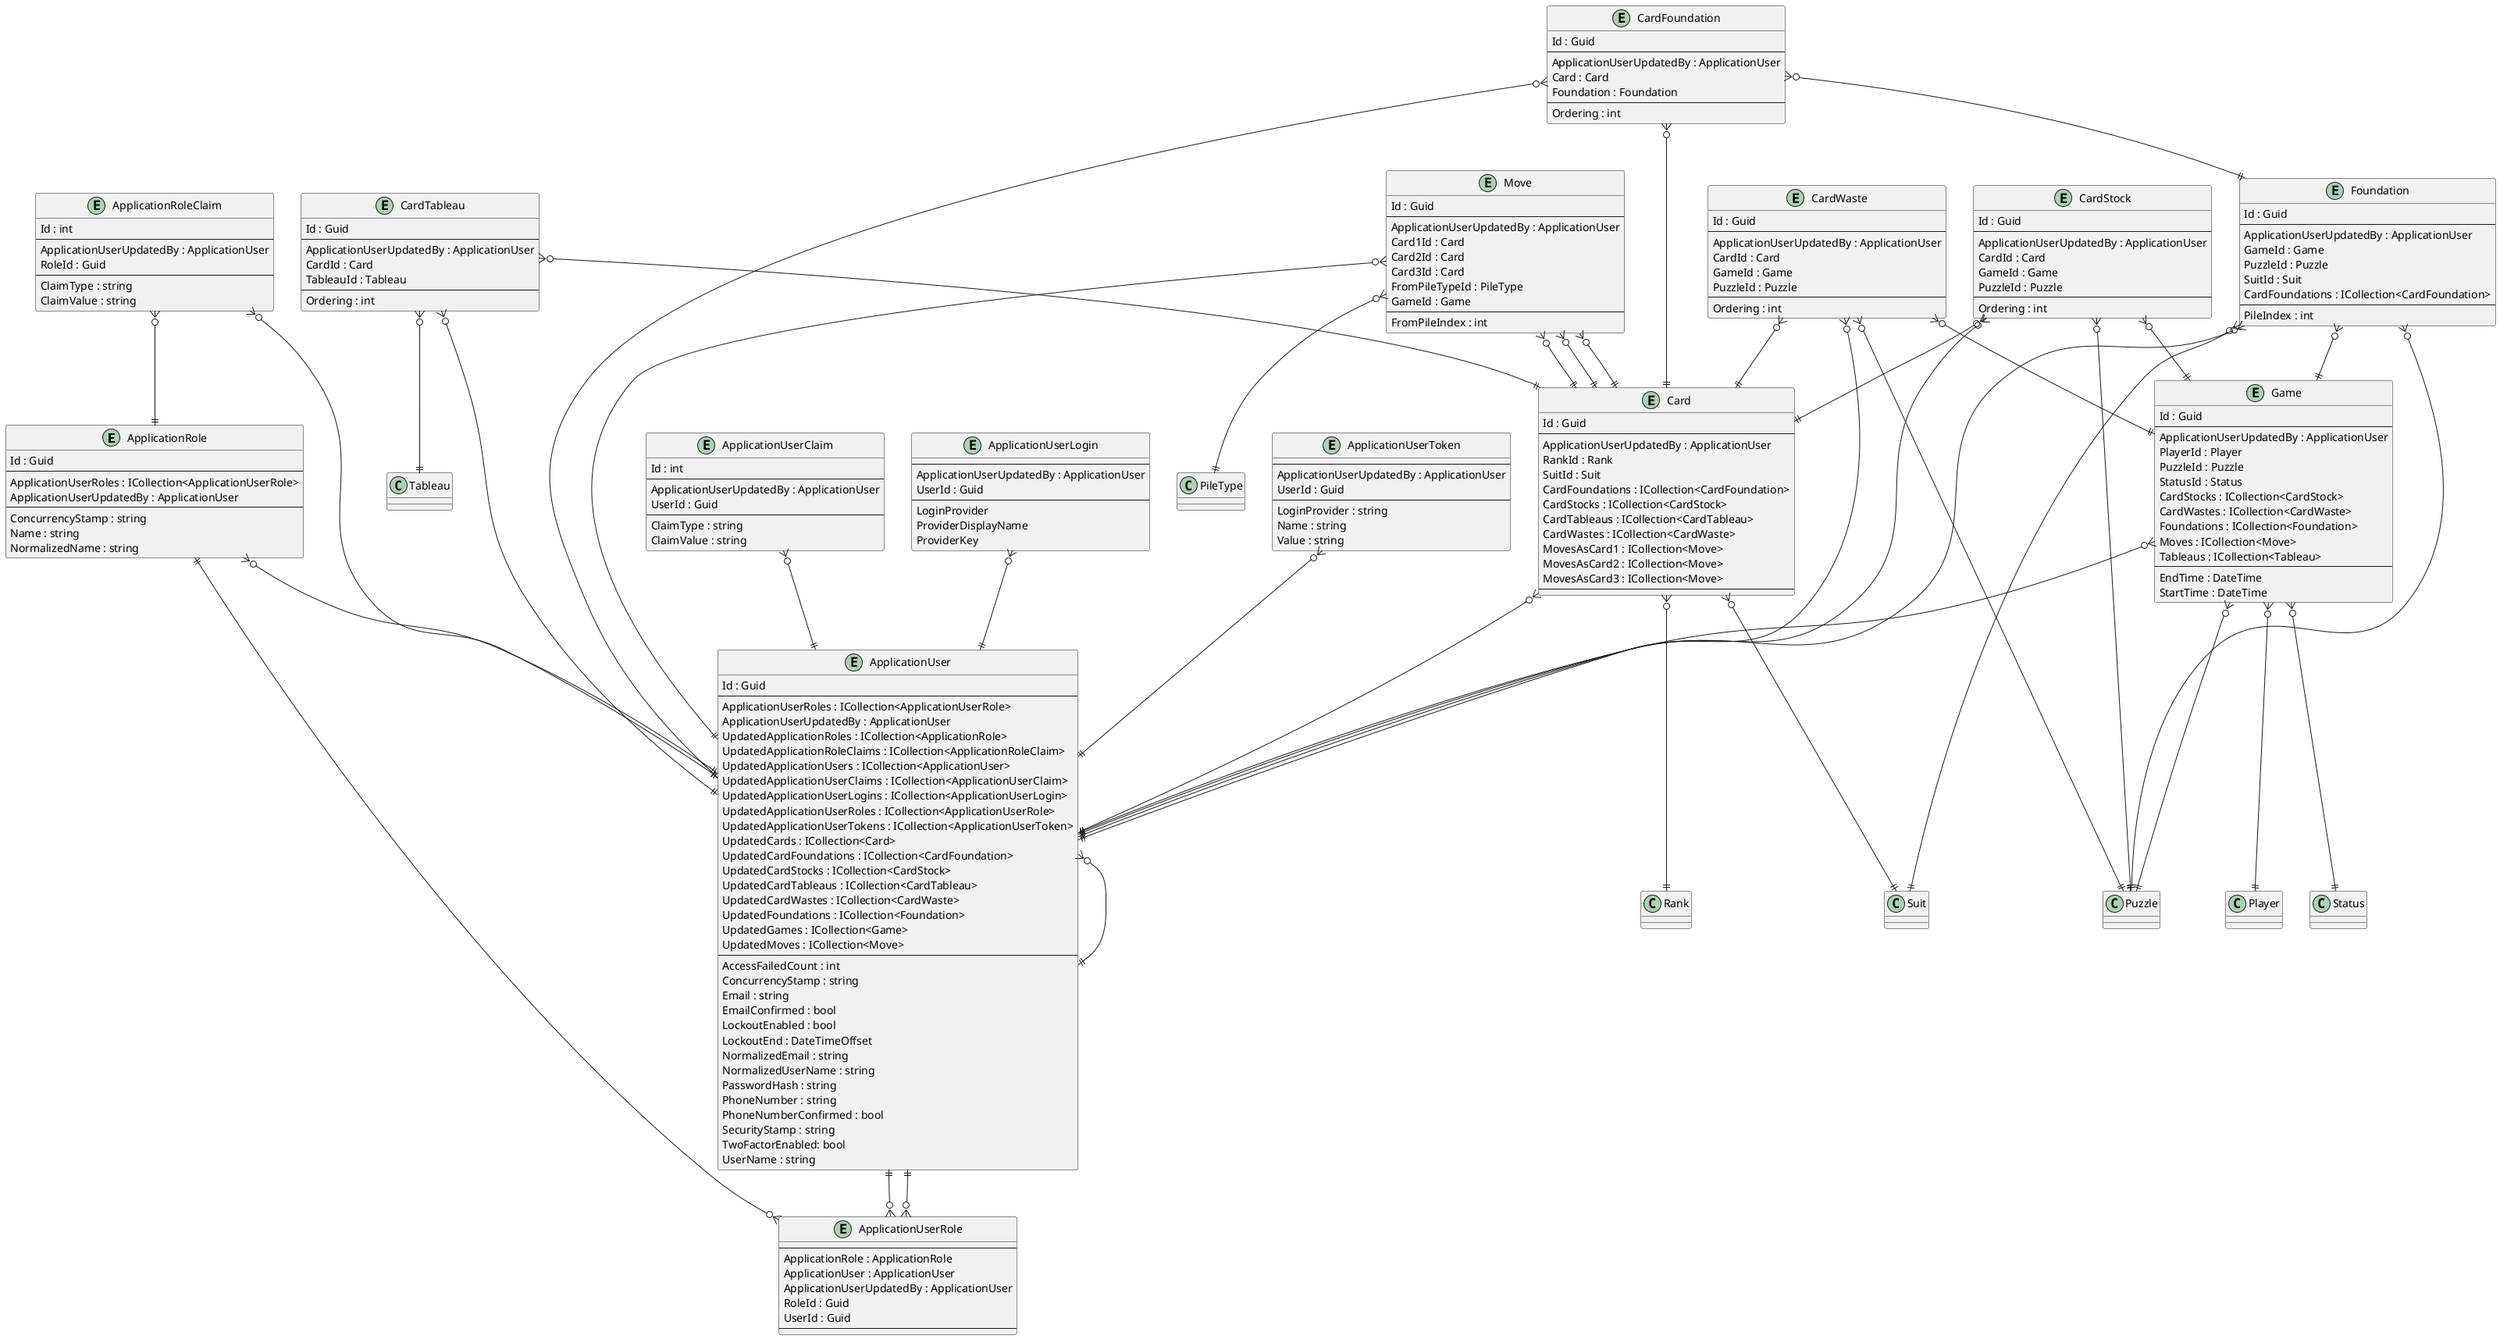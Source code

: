 @startuml

entity ApplicationRole {
    Id : Guid
    --
    ApplicationUserRoles : ICollection<ApplicationUserRole>
    ApplicationUserUpdatedBy : ApplicationUser
    --
    ConcurrencyStamp : string
    Name : string
    NormalizedName : string
}

entity ApplicationRoleClaim {
    Id : int
    --
    ApplicationUserUpdatedBy : ApplicationUser
    RoleId : Guid
    --
    ClaimType : string
    ClaimValue : string
}

entity ApplicationUser {
    Id : Guid
    --
    ApplicationUserRoles : ICollection<ApplicationUserRole>
    ApplicationUserUpdatedBy : ApplicationUser
    UpdatedApplicationRoles : ICollection<ApplicationRole>
    UpdatedApplicationRoleClaims : ICollection<ApplicationRoleClaim>
    UpdatedApplicationUsers : ICollection<ApplicationUser>
    UpdatedApplicationUserClaims : ICollection<ApplicationUserClaim>
    UpdatedApplicationUserLogins : ICollection<ApplicationUserLogin>
    UpdatedApplicationUserRoles : ICollection<ApplicationUserRole>
    UpdatedApplicationUserTokens : ICollection<ApplicationUserToken>
    UpdatedCards : ICollection<Card>
    UpdatedCardFoundations : ICollection<CardFoundation>
    UpdatedCardStocks : ICollection<CardStock>
    UpdatedCardTableaus : ICollection<CardTableau>
    UpdatedCardWastes : ICollection<CardWaste>
    UpdatedFoundations : ICollection<Foundation>
    UpdatedGames : ICollection<Game>
    UpdatedMoves : ICollection<Move>
    ' ApplicationUserKeyCodePlaceholder
    --
    AccessFailedCount : int
    ConcurrencyStamp : string
    Email : string
    EmailConfirmed : bool
    LockoutEnabled : bool
    LockoutEnd : DateTimeOffset
    NormalizedEmail : string
    NormalizedUserName : string
    PasswordHash : string
    PhoneNumber : string
    PhoneNumberConfirmed : bool
    SecurityStamp : string
    TwoFactorEnabled: bool
    UserName : string
}

entity ApplicationUserClaim {
    Id : int
    --
    ApplicationUserUpdatedBy : ApplicationUser
    UserId : Guid
    --
    ClaimType : string
    ClaimValue : string
}

entity ApplicationUserLogin {
    --
    ApplicationUserUpdatedBy : ApplicationUser
    UserId : Guid
    --
    LoginProvider
    ProviderDisplayName
    ProviderKey
}

entity ApplicationUserRole {
    --
    ApplicationRole : ApplicationRole
    ApplicationUser : ApplicationUser
    ApplicationUserUpdatedBy : ApplicationUser
    RoleId : Guid
    UserId : Guid
    --
}

entity ApplicationUserToken {
    --
    ApplicationUserUpdatedBy : ApplicationUser
    UserId : Guid
    --
    LoginProvider : string
    Name : string
    Value : string
}

entity Card {
    Id : Guid
    --
    ApplicationUserUpdatedBy : ApplicationUser
    RankId : Rank
    SuitId : Suit
    CardFoundations : ICollection<CardFoundation>
    CardStocks : ICollection<CardStock>
    CardTableaus : ICollection<CardTableau>
    CardWastes : ICollection<CardWaste>
    MovesAsCard1 : ICollection<Move>
    MovesAsCard2 : ICollection<Move>
    MovesAsCard3 : ICollection<Move>
    ' CardKeyCodePlaceholder
    --
    ' CardPropertyCodePlaceholder
}

entity CardFoundation {
    Id : Guid
    --
    ApplicationUserUpdatedBy : ApplicationUser
    Card : Card
    Foundation : Foundation
    ' CardFoundationKeyCodePlaceholder
    --
    Ordering : int
    ' CardFoundationPropertyCodePlaceholder
}

entity CardStock {
    Id : Guid
    --
    ApplicationUserUpdatedBy : ApplicationUser
    CardId : Card
    GameId : Game
    PuzzleId : Puzzle
    ' CardStockKeyCodePlaceholder
    --
    Ordering : int
    ' CardStockPropertyCodePlaceholder
}

entity CardTableau {
    Id : Guid
    --
    ApplicationUserUpdatedBy : ApplicationUser
    CardId : Card
    TableauId : Tableau
    ' CardTableauKeyCodePlaceholder
    --
    Ordering : int
    ' CardTableauPropertyCodePlaceholder
}

entity CardWaste {
    Id : Guid
    --
    ApplicationUserUpdatedBy : ApplicationUser
    CardId : Card
    GameId : Game
    PuzzleId : Puzzle
    ' CardWasteKeyCodePlaceholder
    --
    Ordering : int
    ' CardWastePropertyCodePlaceholder
}

entity Foundation {
    Id : Guid
    --
    ApplicationUserUpdatedBy : ApplicationUser
    GameId : Game
    PuzzleId : Puzzle
    SuitId : Suit
    CardFoundations : ICollection<CardFoundation>
    ' FoundationKeyCodePlaceholder
    --
    PileIndex : int
    ' FoundationPropertyCodePlaceholder
}

entity Game {
    Id : Guid
    --
    ApplicationUserUpdatedBy : ApplicationUser
    PlayerId : Player
    PuzzleId : Puzzle
    StatusId : Status
    CardStocks : ICollection<CardStock>
    CardWastes : ICollection<CardWaste>
    Foundations : ICollection<Foundation>
    Moves : ICollection<Move>
    Tableaus : ICollection<Tableau>
    ' GameKeyCodePlaceholder
    --
    EndTime : DateTime
    StartTime : DateTime
    ' GamePropertyCodePlaceholder
}

entity Move {
    Id : Guid
    --
    ApplicationUserUpdatedBy : ApplicationUser
    Card1Id : Card
    Card2Id : Card
    Card3Id : Card
    FromPileTypeId : PileType
    GameId : Game
    ' MoveKeyCodePlaceholder
    --
    FromPileIndex : int
    ' MovePropertyCodePlaceholder
}

' EntityCodePlaceholder

ApplicationRole ||--o{ ApplicationUserRole
ApplicationRole }o--|| ApplicationUser
ApplicationRoleClaim }o--|| ApplicationRole
ApplicationRoleClaim }o--|| ApplicationUser
ApplicationUser }o--|| ApplicationUser
ApplicationUser ||--o{ ApplicationUserRole
ApplicationUserClaim }o--|| ApplicationUser
ApplicationUserLogin }o--|| ApplicationUser
ApplicationUserRole }o--|| ApplicationUser
ApplicationUserToken }o--|| ApplicationUser

Card }o--|| ApplicationUser
Card }o--|| Rank
Card }o--|| Suit
CardFoundation }o--|| ApplicationUser
CardFoundation }o--|| Card
CardFoundation }o--|| Foundation
CardStock }o--|| ApplicationUser
CardStock }o--|| Card
CardStock }o--|| Game
CardStock }o--|| Puzzle
CardTableau }o--|| ApplicationUser
CardTableau }o--|| Card
CardTableau }o--|| Tableau
CardWaste }o--|| ApplicationUser
CardWaste }o--|| Card
CardWaste }o--|| Game
CardWaste }o--|| Puzzle
Foundation }o--|| ApplicationUser
Foundation }o--|| Game
Foundation }o--|| Puzzle
Foundation }o--|| Suit
Game }o--|| ApplicationUser
Game }o--|| Player
Game }o--|| Puzzle
Game }o--|| Status
Move }o--|| ApplicationUser
Move }o--|| Card
Move }o--|| Card
Move }o--|| Card
Move }o--|| PileType
' RelationshipCodePlaceholder

@enduml
